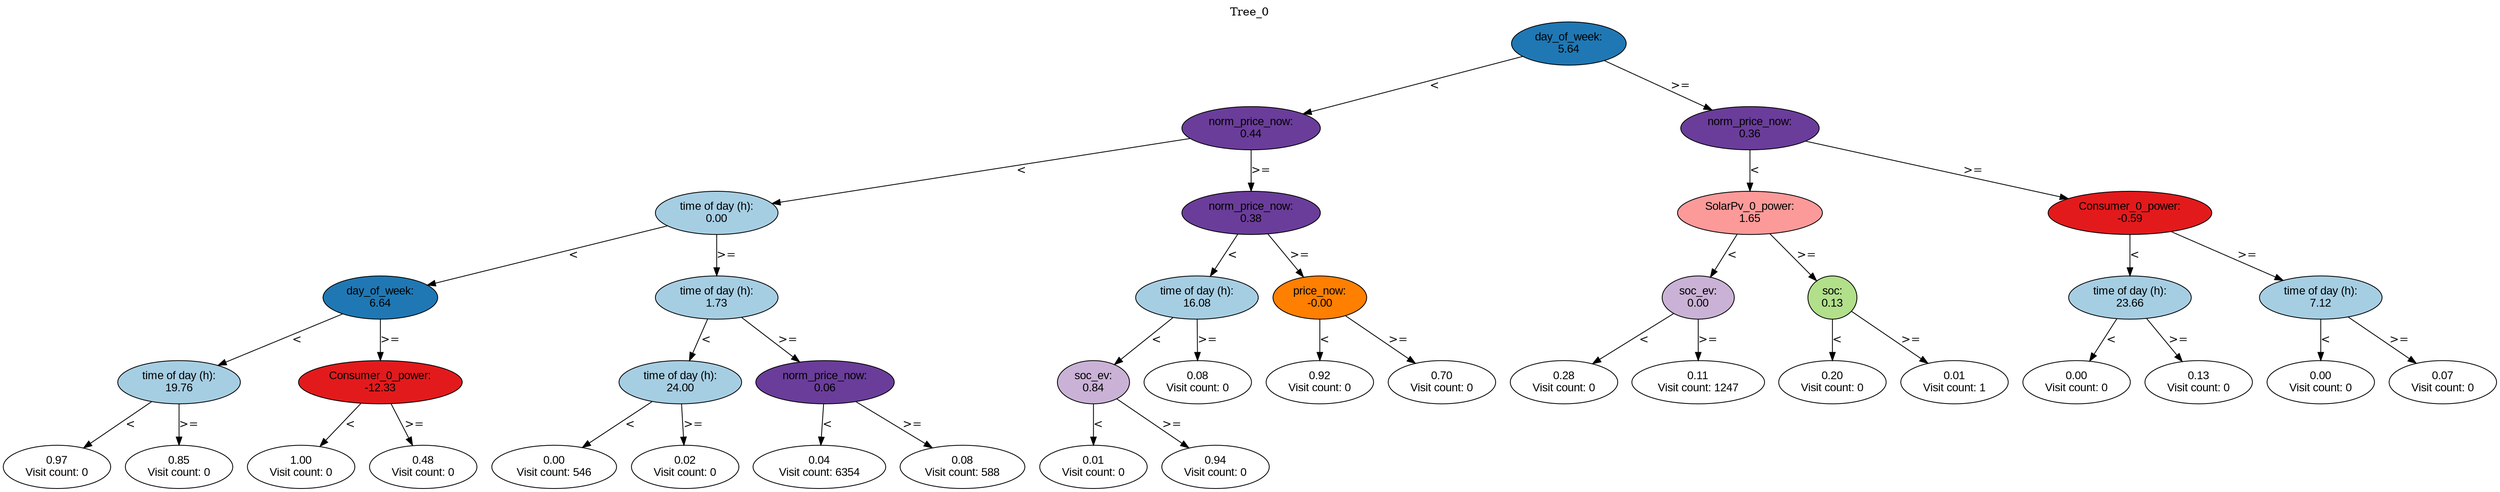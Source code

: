 digraph BST {
    node [fontname="Arial" style=filled colorscheme=paired12];
    0 [ label = "day_of_week:
5.64" fillcolor=2];
    1 [ label = "norm_price_now:
0.44" fillcolor=10];
    2 [ label = "time of day (h):
0.00" fillcolor=1];
    3 [ label = "day_of_week:
6.64" fillcolor=2];
    4 [ label = "time of day (h):
19.76" fillcolor=1];
    5 [ label = "0.97
Visit count: 0" fillcolor=white];
    6 [ label = "0.85
Visit count: 0" fillcolor=white];
    7 [ label = "Consumer_0_power:
-12.33" fillcolor=6];
    8 [ label = "1.00
Visit count: 0" fillcolor=white];
    9 [ label = "0.48
Visit count: 0" fillcolor=white];
    10 [ label = "time of day (h):
1.73" fillcolor=1];
    11 [ label = "time of day (h):
24.00" fillcolor=1];
    12 [ label = "0.00
Visit count: 546" fillcolor=white];
    13 [ label = "0.02
Visit count: 0" fillcolor=white];
    14 [ label = "norm_price_now:
0.06" fillcolor=10];
    15 [ label = "0.04
Visit count: 6354" fillcolor=white];
    16 [ label = "0.08
Visit count: 588" fillcolor=white];
    17 [ label = "norm_price_now:
0.38" fillcolor=10];
    18 [ label = "time of day (h):
16.08" fillcolor=1];
    19 [ label = "soc_ev:
0.84" fillcolor=9];
    20 [ label = "0.01
Visit count: 0" fillcolor=white];
    21 [ label = "0.94
Visit count: 0" fillcolor=white];
    22 [ label = "0.08
Visit count: 0" fillcolor=white];
    23 [ label = "price_now:
-0.00" fillcolor=8];
    24 [ label = "0.92
Visit count: 0" fillcolor=white];
    25 [ label = "0.70
Visit count: 0" fillcolor=white];
    26 [ label = "norm_price_now:
0.36" fillcolor=10];
    27 [ label = "SolarPv_0_power:
1.65" fillcolor=5];
    28 [ label = "soc_ev:
0.00" fillcolor=9];
    29 [ label = "0.28
Visit count: 0" fillcolor=white];
    30 [ label = "0.11
Visit count: 1247" fillcolor=white];
    31 [ label = "soc:
0.13" fillcolor=3];
    32 [ label = "0.20
Visit count: 0" fillcolor=white];
    33 [ label = "0.01
Visit count: 1" fillcolor=white];
    34 [ label = "Consumer_0_power:
-0.59" fillcolor=6];
    35 [ label = "time of day (h):
23.66" fillcolor=1];
    36 [ label = "0.00
Visit count: 0" fillcolor=white];
    37 [ label = "0.13
Visit count: 0" fillcolor=white];
    38 [ label = "time of day (h):
7.12" fillcolor=1];
    39 [ label = "0.00
Visit count: 0" fillcolor=white];
    40 [ label = "0.07
Visit count: 0" fillcolor=white];

    0  -> 1[ label = "<"];
    0  -> 26[ label = ">="];
    1  -> 2[ label = "<"];
    1  -> 17[ label = ">="];
    2  -> 3[ label = "<"];
    2  -> 10[ label = ">="];
    3  -> 4[ label = "<"];
    3  -> 7[ label = ">="];
    4  -> 5[ label = "<"];
    4  -> 6[ label = ">="];
    7  -> 8[ label = "<"];
    7  -> 9[ label = ">="];
    10  -> 11[ label = "<"];
    10  -> 14[ label = ">="];
    11  -> 12[ label = "<"];
    11  -> 13[ label = ">="];
    14  -> 15[ label = "<"];
    14  -> 16[ label = ">="];
    17  -> 18[ label = "<"];
    17  -> 23[ label = ">="];
    18  -> 19[ label = "<"];
    18  -> 22[ label = ">="];
    19  -> 20[ label = "<"];
    19  -> 21[ label = ">="];
    23  -> 24[ label = "<"];
    23  -> 25[ label = ">="];
    26  -> 27[ label = "<"];
    26  -> 34[ label = ">="];
    27  -> 28[ label = "<"];
    27  -> 31[ label = ">="];
    28  -> 29[ label = "<"];
    28  -> 30[ label = ">="];
    31  -> 32[ label = "<"];
    31  -> 33[ label = ">="];
    34  -> 35[ label = "<"];
    34  -> 38[ label = ">="];
    35  -> 36[ label = "<"];
    35  -> 37[ label = ">="];
    38  -> 39[ label = "<"];
    38  -> 40[ label = ">="];

    labelloc="t";
    label="Tree_0";
}